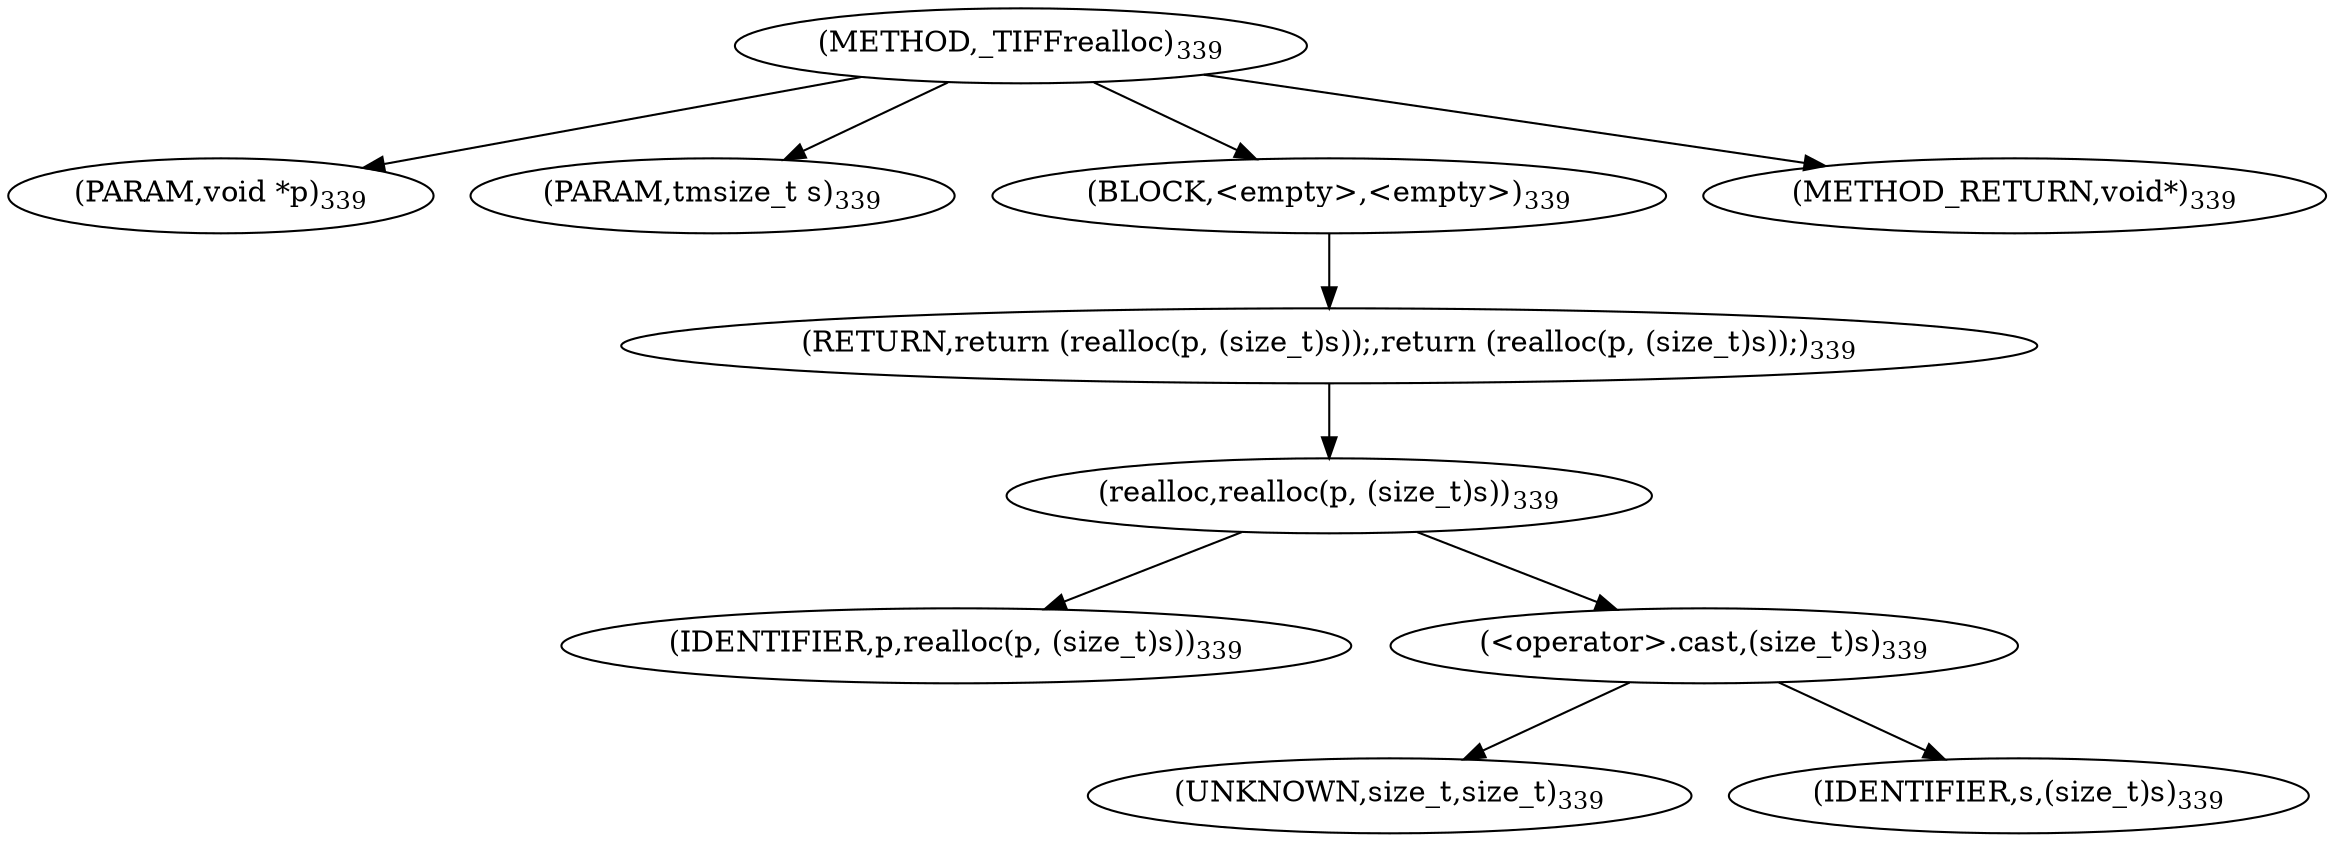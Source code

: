digraph "_TIFFrealloc" {  
"34156" [label = <(METHOD,_TIFFrealloc)<SUB>339</SUB>> ]
"34157" [label = <(PARAM,void *p)<SUB>339</SUB>> ]
"34158" [label = <(PARAM,tmsize_t s)<SUB>339</SUB>> ]
"34159" [label = <(BLOCK,&lt;empty&gt;,&lt;empty&gt;)<SUB>339</SUB>> ]
"34160" [label = <(RETURN,return (realloc(p, (size_t)s));,return (realloc(p, (size_t)s));)<SUB>339</SUB>> ]
"34161" [label = <(realloc,realloc(p, (size_t)s))<SUB>339</SUB>> ]
"34162" [label = <(IDENTIFIER,p,realloc(p, (size_t)s))<SUB>339</SUB>> ]
"34163" [label = <(&lt;operator&gt;.cast,(size_t)s)<SUB>339</SUB>> ]
"34164" [label = <(UNKNOWN,size_t,size_t)<SUB>339</SUB>> ]
"34165" [label = <(IDENTIFIER,s,(size_t)s)<SUB>339</SUB>> ]
"34166" [label = <(METHOD_RETURN,void*)<SUB>339</SUB>> ]
  "34156" -> "34157" 
  "34156" -> "34158" 
  "34156" -> "34159" 
  "34156" -> "34166" 
  "34159" -> "34160" 
  "34160" -> "34161" 
  "34161" -> "34162" 
  "34161" -> "34163" 
  "34163" -> "34164" 
  "34163" -> "34165" 
}
